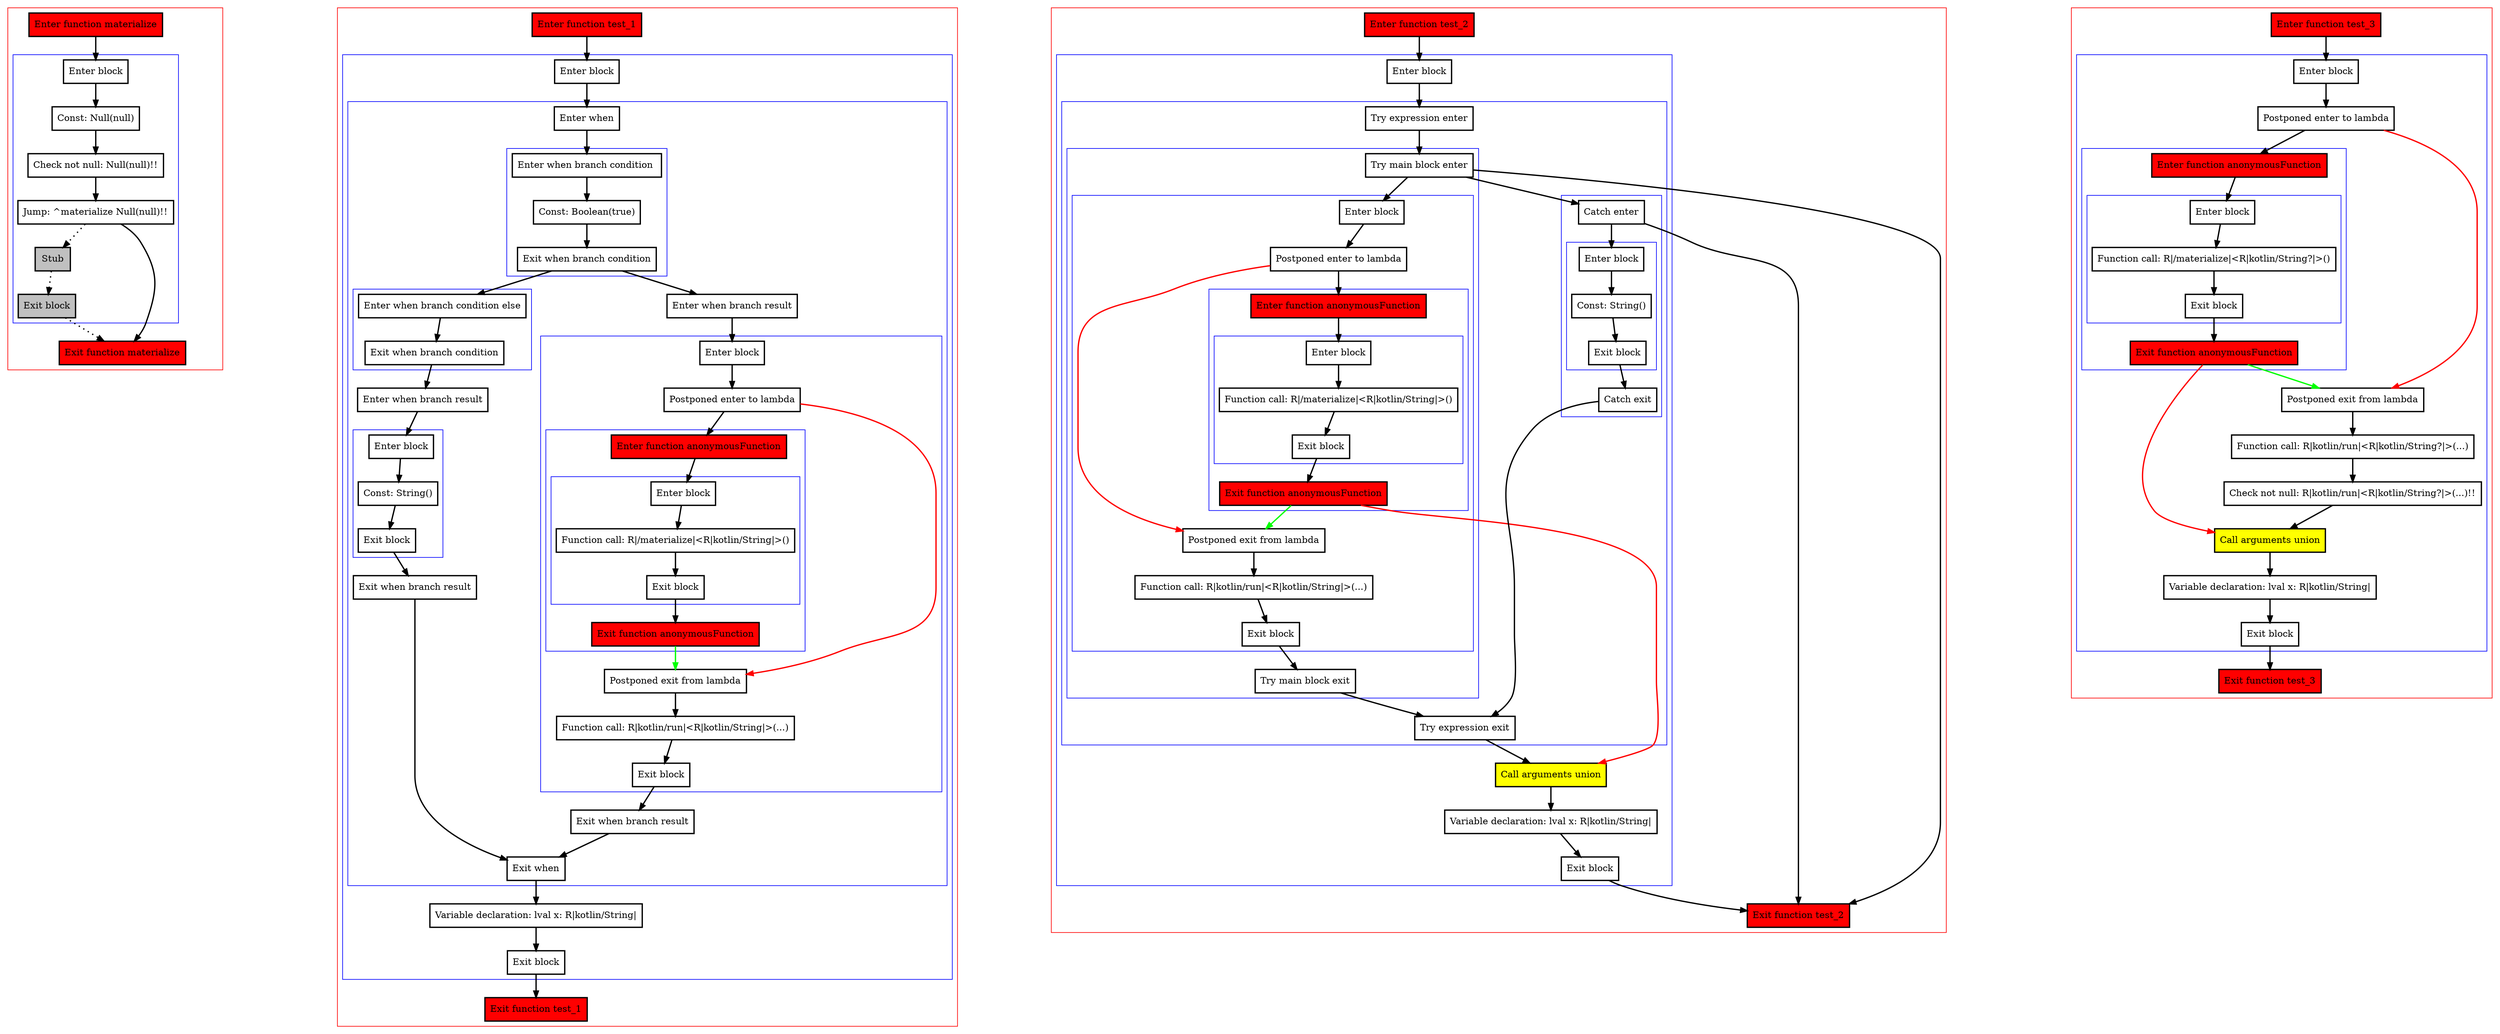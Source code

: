 digraph inplaceLambdaInControlFlowExpressions_kt {
    graph [nodesep=3]
    node [shape=box penwidth=2]
    edge [penwidth=2]

    subgraph cluster_0 {
        color=red
        0 [label="Enter function materialize" style="filled" fillcolor=red];
        subgraph cluster_1 {
            color=blue
            1 [label="Enter block"];
            2 [label="Const: Null(null)"];
            3 [label="Check not null: Null(null)!!"];
            4 [label="Jump: ^materialize Null(null)!!"];
            5 [label="Stub" style="filled" fillcolor=gray];
            6 [label="Exit block" style="filled" fillcolor=gray];
        }
        7 [label="Exit function materialize" style="filled" fillcolor=red];
    }
    0 -> {1};
    1 -> {2};
    2 -> {3};
    3 -> {4};
    4 -> {7};
    4 -> {5} [style=dotted];
    5 -> {6} [style=dotted];
    6 -> {7} [style=dotted];

    subgraph cluster_2 {
        color=red
        8 [label="Enter function test_1" style="filled" fillcolor=red];
        subgraph cluster_3 {
            color=blue
            9 [label="Enter block"];
            subgraph cluster_4 {
                color=blue
                10 [label="Enter when"];
                subgraph cluster_5 {
                    color=blue
                    11 [label="Enter when branch condition "];
                    12 [label="Const: Boolean(true)"];
                    13 [label="Exit when branch condition"];
                }
                subgraph cluster_6 {
                    color=blue
                    14 [label="Enter when branch condition else"];
                    15 [label="Exit when branch condition"];
                }
                16 [label="Enter when branch result"];
                subgraph cluster_7 {
                    color=blue
                    17 [label="Enter block"];
                    18 [label="Const: String()"];
                    19 [label="Exit block"];
                }
                20 [label="Exit when branch result"];
                21 [label="Enter when branch result"];
                subgraph cluster_8 {
                    color=blue
                    22 [label="Enter block"];
                    23 [label="Postponed enter to lambda"];
                    subgraph cluster_9 {
                        color=blue
                        32 [label="Enter function anonymousFunction" style="filled" fillcolor=red];
                        subgraph cluster_10 {
                            color=blue
                            33 [label="Enter block"];
                            34 [label="Function call: R|/materialize|<R|kotlin/String|>()"];
                            35 [label="Exit block"];
                        }
                        36 [label="Exit function anonymousFunction" style="filled" fillcolor=red];
                    }
                    24 [label="Postponed exit from lambda"];
                    25 [label="Function call: R|kotlin/run|<R|kotlin/String|>(...)"];
                    26 [label="Exit block"];
                }
                27 [label="Exit when branch result"];
                28 [label="Exit when"];
            }
            29 [label="Variable declaration: lval x: R|kotlin/String|"];
            30 [label="Exit block"];
        }
        31 [label="Exit function test_1" style="filled" fillcolor=red];
    }
    8 -> {9};
    9 -> {10};
    10 -> {11};
    11 -> {12};
    12 -> {13};
    13 -> {21 14};
    14 -> {15};
    15 -> {16};
    16 -> {17};
    17 -> {18};
    18 -> {19};
    19 -> {20};
    20 -> {28};
    21 -> {22};
    22 -> {23};
    23 -> {32};
    23 -> {24} [color=red];
    24 -> {25};
    25 -> {26};
    26 -> {27};
    27 -> {28};
    28 -> {29};
    29 -> {30};
    30 -> {31};
    32 -> {33};
    33 -> {34};
    34 -> {35};
    35 -> {36};
    36 -> {24} [color=green];

    subgraph cluster_11 {
        color=red
        37 [label="Enter function test_2" style="filled" fillcolor=red];
        subgraph cluster_12 {
            color=blue
            38 [label="Enter block"];
            subgraph cluster_13 {
                color=blue
                39 [label="Try expression enter"];
                subgraph cluster_14 {
                    color=blue
                    40 [label="Try main block enter"];
                    subgraph cluster_15 {
                        color=blue
                        41 [label="Enter block"];
                        42 [label="Postponed enter to lambda"];
                        subgraph cluster_16 {
                            color=blue
                            57 [label="Enter function anonymousFunction" style="filled" fillcolor=red];
                            subgraph cluster_17 {
                                color=blue
                                58 [label="Enter block"];
                                59 [label="Function call: R|/materialize|<R|kotlin/String|>()"];
                                60 [label="Exit block"];
                            }
                            61 [label="Exit function anonymousFunction" style="filled" fillcolor=red];
                        }
                        43 [label="Postponed exit from lambda"];
                        44 [label="Function call: R|kotlin/run|<R|kotlin/String|>(...)"];
                        45 [label="Exit block"];
                    }
                    46 [label="Try main block exit"];
                }
                subgraph cluster_18 {
                    color=blue
                    47 [label="Catch enter"];
                    subgraph cluster_19 {
                        color=blue
                        48 [label="Enter block"];
                        49 [label="Const: String()"];
                        50 [label="Exit block"];
                    }
                    51 [label="Catch exit"];
                }
                52 [label="Try expression exit"];
            }
            53 [label="Call arguments union" style="filled" fillcolor=yellow];
            54 [label="Variable declaration: lval x: R|kotlin/String|"];
            55 [label="Exit block"];
        }
        56 [label="Exit function test_2" style="filled" fillcolor=red];
    }
    37 -> {38};
    38 -> {39};
    39 -> {40};
    40 -> {56 47 41};
    41 -> {42};
    42 -> {57};
    42 -> {43} [color=red];
    43 -> {44};
    44 -> {45};
    45 -> {46};
    46 -> {52};
    47 -> {56 48};
    48 -> {49};
    49 -> {50};
    50 -> {51};
    51 -> {52};
    52 -> {53};
    53 -> {54};
    54 -> {55};
    55 -> {56};
    57 -> {58};
    58 -> {59};
    59 -> {60};
    60 -> {61};
    61 -> {53} [color=red];
    61 -> {43} [color=green];

    subgraph cluster_20 {
        color=red
        62 [label="Enter function test_3" style="filled" fillcolor=red];
        subgraph cluster_21 {
            color=blue
            63 [label="Enter block"];
            64 [label="Postponed enter to lambda"];
            subgraph cluster_22 {
                color=blue
                72 [label="Enter function anonymousFunction" style="filled" fillcolor=red];
                subgraph cluster_23 {
                    color=blue
                    73 [label="Enter block"];
                    74 [label="Function call: R|/materialize|<R|kotlin/String?|>()"];
                    75 [label="Exit block"];
                }
                76 [label="Exit function anonymousFunction" style="filled" fillcolor=red];
            }
            65 [label="Postponed exit from lambda"];
            66 [label="Function call: R|kotlin/run|<R|kotlin/String?|>(...)"];
            67 [label="Check not null: R|kotlin/run|<R|kotlin/String?|>(...)!!"];
            68 [label="Call arguments union" style="filled" fillcolor=yellow];
            69 [label="Variable declaration: lval x: R|kotlin/String|"];
            70 [label="Exit block"];
        }
        71 [label="Exit function test_3" style="filled" fillcolor=red];
    }
    62 -> {63};
    63 -> {64};
    64 -> {72};
    64 -> {65} [color=red];
    65 -> {66};
    66 -> {67};
    67 -> {68};
    68 -> {69};
    69 -> {70};
    70 -> {71};
    72 -> {73};
    73 -> {74};
    74 -> {75};
    75 -> {76};
    76 -> {68} [color=red];
    76 -> {65} [color=green];

}
